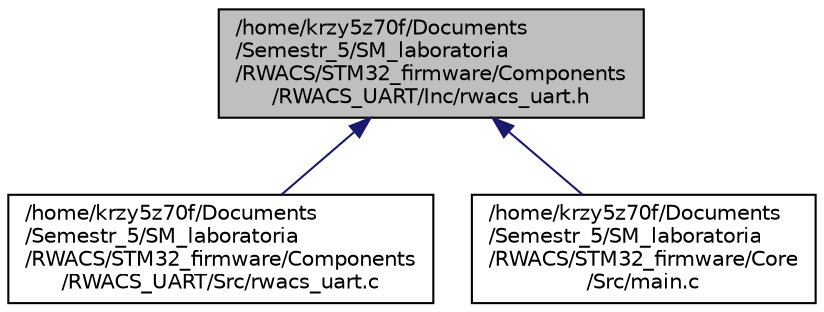 digraph "/home/krzy5z70f/Documents/Semestr_5/SM_laboratoria/RWACS/STM32_firmware/Components/RWACS_UART/Inc/rwacs_uart.h"
{
 // LATEX_PDF_SIZE
  edge [fontname="Helvetica",fontsize="10",labelfontname="Helvetica",labelfontsize="10"];
  node [fontname="Helvetica",fontsize="10",shape=record];
  Node1 [label="/home/krzy5z70f/Documents\l/Semestr_5/SM_laboratoria\l/RWACS/STM32_firmware/Components\l/RWACS_UART/Inc/rwacs_uart.h",height=0.2,width=0.4,color="black", fillcolor="grey75", style="filled", fontcolor="black",tooltip=": rwacs_uart configuration header file"];
  Node1 -> Node2 [dir="back",color="midnightblue",fontsize="10",style="solid",fontname="Helvetica"];
  Node2 [label="/home/krzy5z70f/Documents\l/Semestr_5/SM_laboratoria\l/RWACS/STM32_firmware/Components\l/RWACS_UART/Src/rwacs_uart.c",height=0.2,width=0.4,color="black", fillcolor="white", style="filled",URL="$rwacs__uart_8c.html",tooltip=": rwacs_uart source code file"];
  Node1 -> Node3 [dir="back",color="midnightblue",fontsize="10",style="solid",fontname="Helvetica"];
  Node3 [label="/home/krzy5z70f/Documents\l/Semestr_5/SM_laboratoria\l/RWACS/STM32_firmware/Core\l/Src/main.c",height=0.2,width=0.4,color="black", fillcolor="white", style="filled",URL="$main_8c.html",tooltip=": Main program body"];
}
